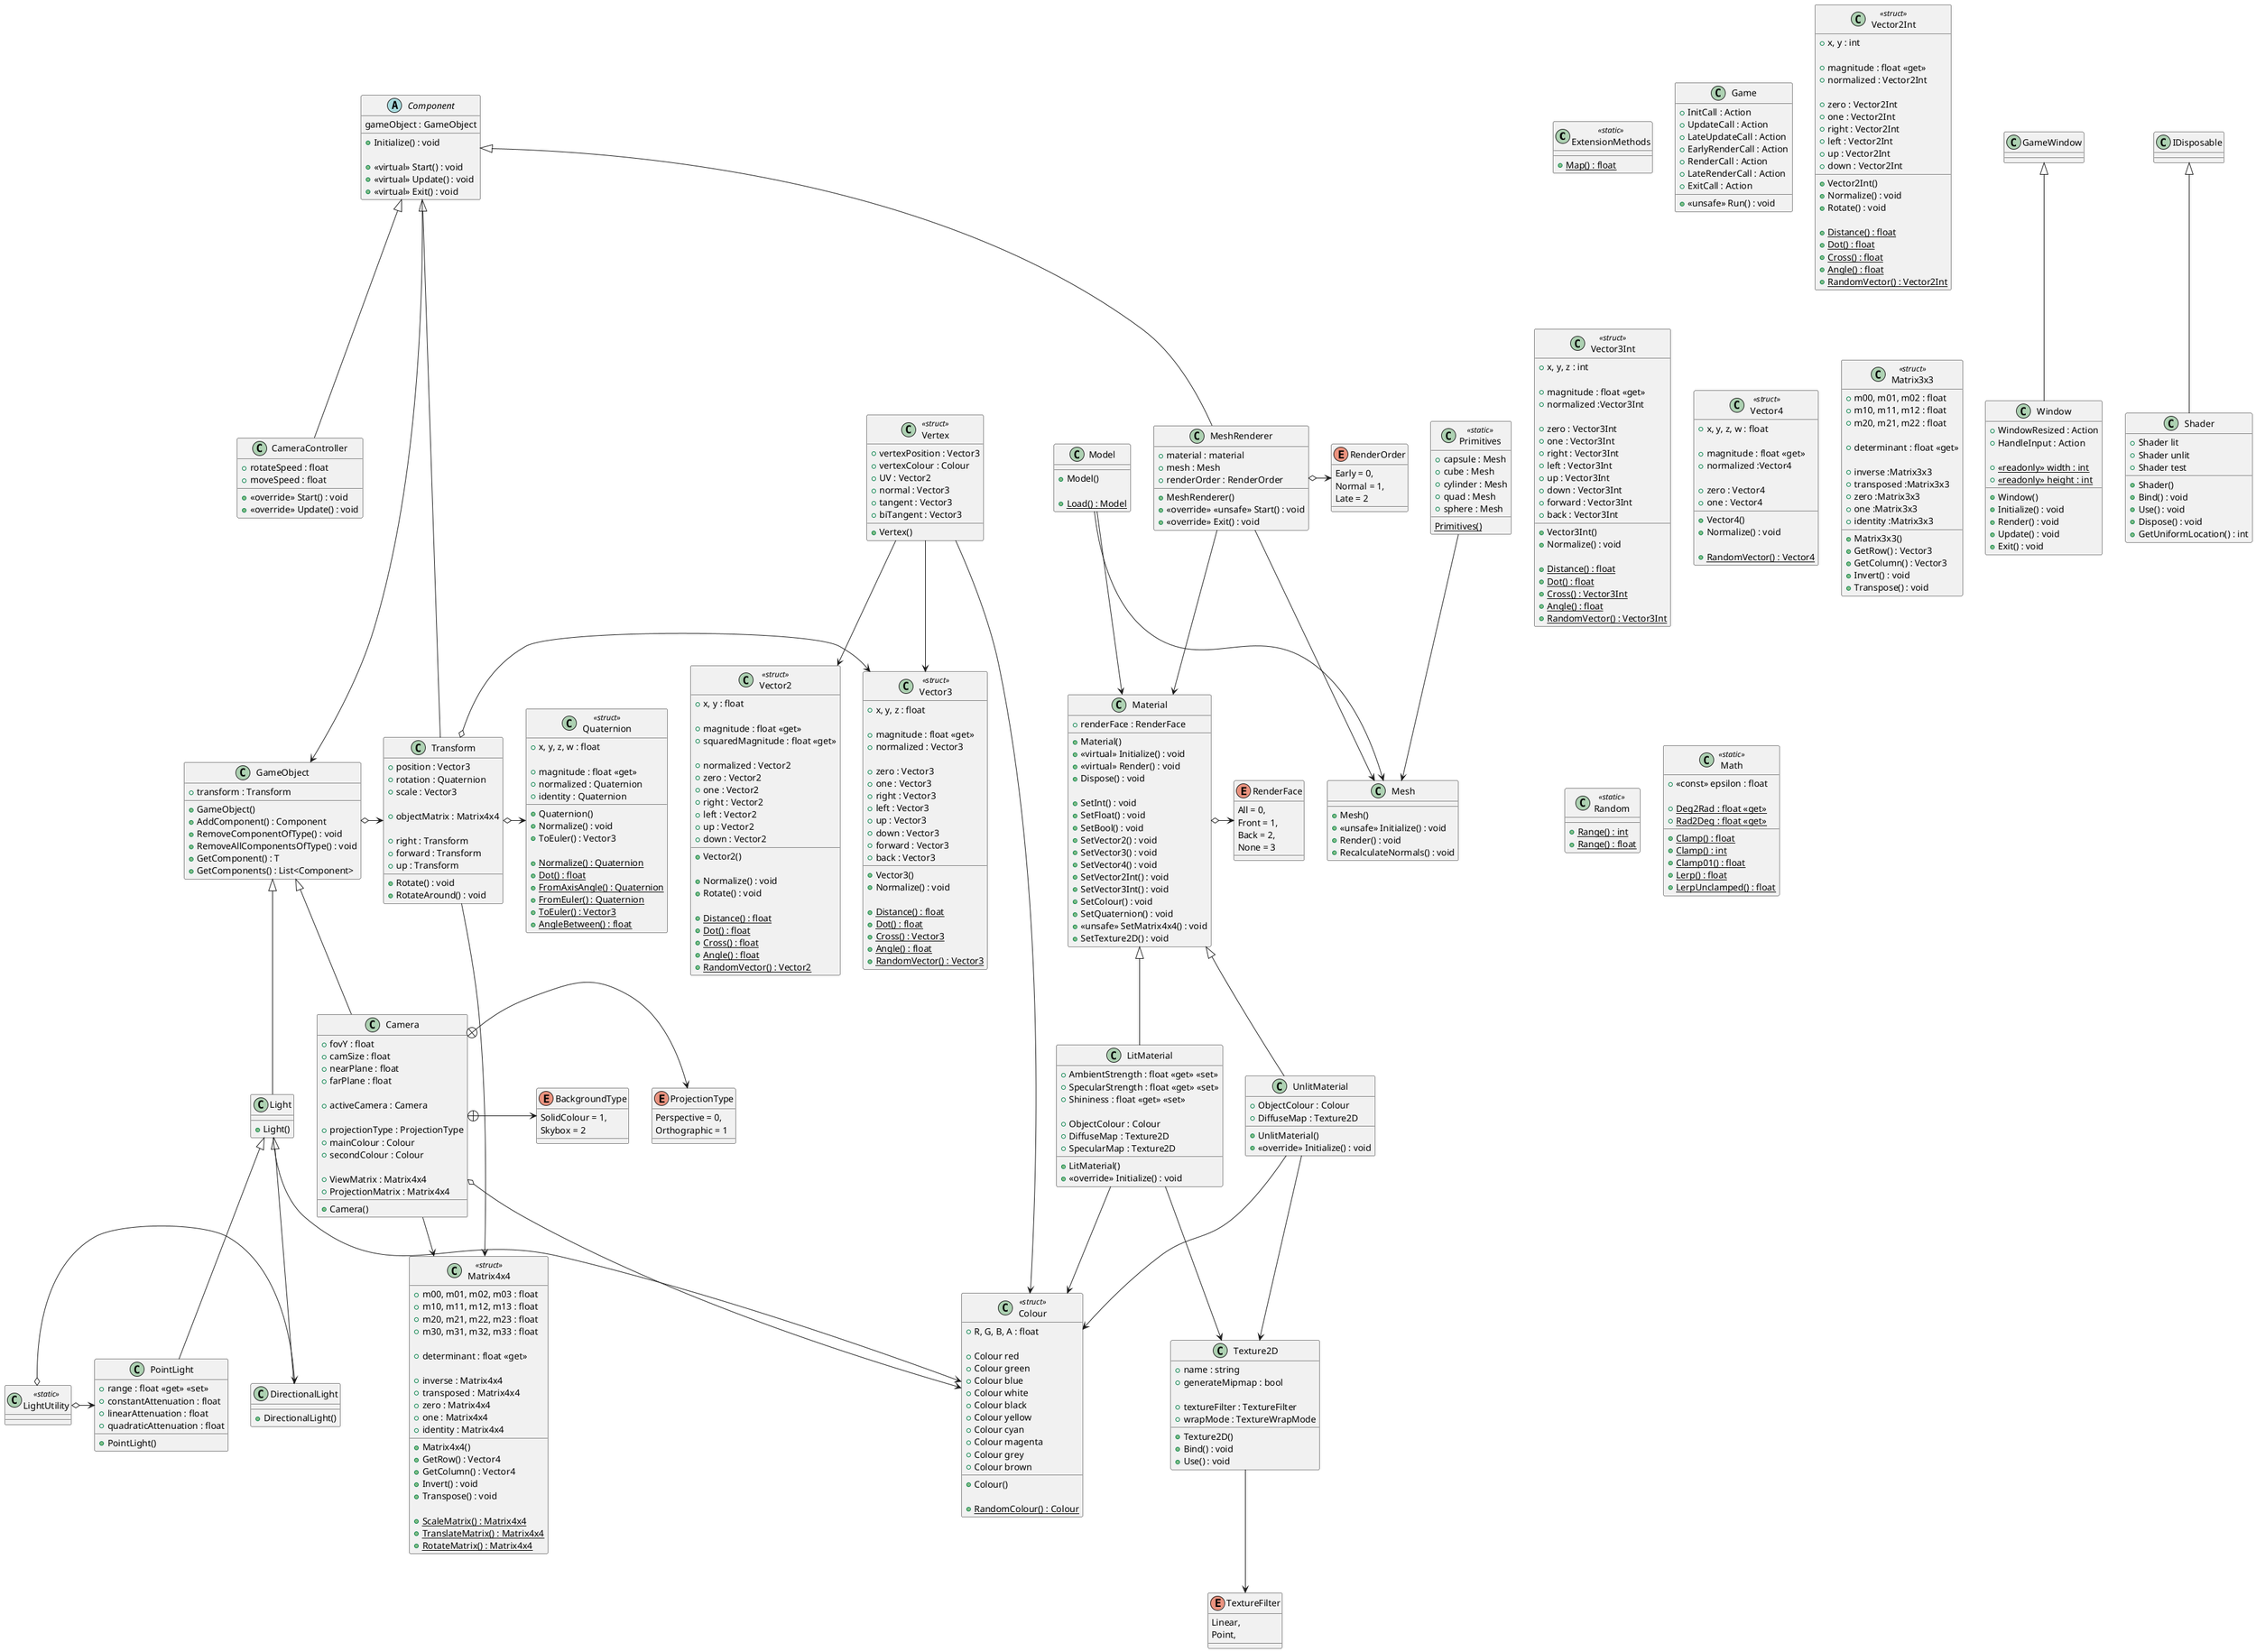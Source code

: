 @startuml

class ExtensionMethods <<static>> {
    + {static} Map() : float
}

enum RenderOrder {
    Early = 0,
    Normal = 1,
    Late = 2
}

enum RenderFace {
    All = 0,
    Front = 1,
    Back = 2,
    None = 3
}

abstract class Component {
    + Initialize() : void
    
    + <<virtual>> Start() : void
    + <<virtual>> Update() : void
    + <<virtual>> Exit() : void
    
    gameObject : GameObject
}
Component --> GameObject

class Colour <<struct>> {
    + R, G, B, A : float
    
    + Colour red
    + Colour green
    + Colour blue
    + Colour white
    + Colour black
    + Colour yellow
    + Colour cyan
    + Colour magenta
    + Colour grey
    + Colour brown
    
    + Colour()
    
    + {static} RandomColour() : Colour
}

class Window {
    + Window()
    + Initialize() : void
    + Render() : void
    + Update() : void
    + Exit() : void
    
    + WindowResized : Action
    + HandleInput : Action
    
    + {static} <<readonly>> width : int
    + {static} <<readonly>> height : int
}
GameWindow <|-- Window

class GameObject {
    + GameObject()
    + AddComponent() : Component
    + RemoveComponentOfType() : void
    + RemoveAllComponentsOfType() : void
    + GetComponent() : T
    + GetComponents() : List<Component>
    
    + transform : Transform
}
GameObject o-> Transform

class Game {
    + <<unsafe>> Run() : void
    
    + InitCall : Action
    + UpdateCall : Action
    + LateUpdateCall : Action
    + EarlyRenderCall : Action
    + RenderCall : Action
    + LateRenderCall : Action
    + ExitCall : Action
}

class Shader {
    + Shader()
    + Bind() : void
    + Use() : void
    + Dispose() : void
    + GetUniformLocation() : int
    
    + Shader lit
    + Shader unlit
    + Shader test
}
IDisposable <|-- Shader

class Vertex <<struct>> {
    + Vertex()
    
    + vertexPosition : Vector3
    + vertexColour : Colour
    + UV : Vector2
    + normal : Vector3
    + tangent : Vector3
    + biTangent : Vector3
}
Vertex --> Vector3
Vertex --> Vector2
Vertex --> Colour

class MeshRenderer {
    + MeshRenderer()
    + <<override>> <<unsafe>> Start() : void
    + <<override>> Exit() : void
    
    + material : material
    + mesh : Mesh
    + renderOrder : RenderOrder
}
Component <|-- MeshRenderer
MeshRenderer --> Material
MeshRenderer --> Mesh
MeshRenderer o-> RenderOrder

class Model {
    + Model()
    
    + {static} Load() : Model
}
Model --> Mesh
Model --> Material

enum TextureFilter {
    Linear,
    Point,
}

class Texture2D {
    + name : string
    + generateMipmap : bool
    
    + textureFilter : TextureFilter
    + wrapMode : TextureWrapMode
    
    + Texture2D()
    + Bind() : void
    + Use() : void
}
Texture2D --> TextureFilter

class Primitives <<static>> {
    {static} Primitives()
    
    + capsule : Mesh
    + cube : Mesh
    + cylinder : Mesh
    + quad : Mesh
    + sphere : Mesh
}
Primitives --> Mesh

class Mesh {
    + Mesh()
    + <<unsafe>> Initialize() : void
    + Render() : void
    + RecalculateNormals() : void
}

class Material {
    + Material()
    + <<virtual>> Initialize() : void
    + <<virtual>> Render() : void
    + Dispose() : void
    
    + SetInt() : void
    + SetFloat() : void
    + SetBool() : void
    + SetVector2() : void
    + SetVector3() : void
    + SetVector4() : void
    + SetVector2Int() : void
    + SetVector3Int() : void
    + SetColour() : void
    + SetQuaternion() : void
    + <<unsafe>> SetMatrix4x4() : void
    + SetTexture2D() : void
    
    + renderFace : RenderFace
}
Material o-> RenderFace

class Camera {
    + fovY : float
    + camSize : float
    + nearPlane : float
    + farPlane : float
    
    + activeCamera : Camera
    
    + projectionType : ProjectionType
    + mainColour : Colour
    + secondColour : Colour
    
    + ViewMatrix : Matrix4x4
    + ProjectionMatrix : Matrix4x4
    
    + Camera()
}
GameObject <|-- Camera
Camera --> Matrix4x4
Camera o-> Colour
Camera +-> ProjectionType
Camera +-> BackgroundType

enum ProjectionType {
    Perspective = 0,
    Orthographic = 1
}

enum BackgroundType {
    SolidColour = 1,
    Skybox = 2
}

class CameraController {
    + rotateSpeed : float
    + moveSpeed : float
    + <<override>> Start() : void
    + <<override>> Update() : void
}
Component <|-- CameraController

class Transform {
    + Rotate() : void
    + RotateAround() : void
    
    + position : Vector3
    + rotation : Quaternion
    + scale : Vector3
    
    + objectMatrix : Matrix4x4
    
    + right : Transform
    + forward : Transform
    + up : Transform
}
Component <|-- Transform
Transform o-> Vector3
Transform o-> Quaternion
Transform --> Matrix4x4

class Vector2 <<struct>> {
    + x, y : float
    
    + magnitude : float <<get>>
    + squaredMagnitude : float <<get>>
    
    + normalized : Vector2
    + zero : Vector2
    + one : Vector2
    + right : Vector2
    + left : Vector2
    + up : Vector2
    + down : Vector2
    
    + Vector2()
    
    + Normalize() : void
    + Rotate() : void
    
    + {static} Distance() : float
    + {static} Dot() : float
    + {static} Cross() : float
    + {static} Angle() : float
    + {static} RandomVector() : Vector2
}

class Vector2Int <<struct>> {
    + x, y : int
    
    + magnitude : float <<get>>
    + normalized : Vector2Int
    
    + zero : Vector2Int
    + one : Vector2Int
    + right : Vector2Int
    + left : Vector2Int
    + up : Vector2Int
    + down : Vector2Int
    
    + Vector2Int()
    + Normalize() : void
    + Rotate() : void
    
    + {static} Distance() : float
    + {static} Dot() : float
    + {static} Cross() : float
    + {static} Angle() : float
    + {static} RandomVector() : Vector2Int
}

class Vector3 <<struct>> {
    + x, y, z : float
    
    + magnitude : float <<get>>
    + normalized : Vector3
    
    + zero : Vector3
    + one : Vector3
    + right : Vector3
    + left : Vector3
    + up : Vector3
    + down : Vector3
    + forward : Vector3
    + back : Vector3
    
    + Vector3()
    + Normalize() : void
    
    + {static} Distance() : float
    + {static} Dot() : float
    + {static} Cross() : Vector3
    + {static} Angle() : float
    + {static} RandomVector() : Vector3
}

class Vector3Int <<struct>> {
    + x, y, z : int
    
    + magnitude : float <<get>>
    + normalized :Vector3Int
    
    + zero : Vector3Int
    + one : Vector3Int
    + right : Vector3Int
    + left : Vector3Int
    + up : Vector3Int
    + down : Vector3Int
    + forward : Vector3Int
    + back : Vector3Int
    
    + Vector3Int()
    + Normalize() : void
    
    + {static} Distance() : float
    + {static} Dot() : float
    + {static} Cross() : Vector3Int
    + {static} Angle() : float
    + {static} RandomVector() : Vector3Int
}

class Vector4 <<struct>> {
    + x, y, z, w : float

    + magnitude : float <<get>>
    + normalized :Vector4
    
    + zero : Vector4
    + one : Vector4
    
    + Vector4()
    + Normalize() : void
    
    + {static} RandomVector() : Vector4
}

class Quaternion <<struct>> {
    + x, y, z, w : float
    
    + magnitude : float <<get>>
    + normalized : Quaternion
    + identity : Quaternion
    
    + Quaternion()
    + Normalize() : void
    + ToEuler() : Vector3
    
    + {static} Normalize() : Quaternion
    + {static} Dot() : float
    + {static} FromAxisAngle() : Quaternion
    + {static} FromEuler() : Quaternion
    + {static} ToEuler() : Vector3
    + {static} AngleBetween() : float
}

class Matrix3x3 <<struct>> {
    + m00, m01, m02 : float
    + m10, m11, m12 : float
    + m20, m21, m22 : float
    
    + determinant : float <<get>>
    
    + inverse :Matrix3x3
    + transposed :Matrix3x3
    + zero :Matrix3x3
    + one :Matrix3x3
    + identity :Matrix3x3
    
    + Matrix3x3()
    + GetRow() : Vector3
    + GetColumn() : Vector3
    + Invert() : void
    + Transpose() : void
}

class Matrix4x4 <<struct>> {
    + m00, m01, m02, m03 : float
    + m10, m11, m12, m13 : float
    + m20, m21, m22, m23 : float
    + m30, m31, m32, m33 : float
    
    + determinant : float <<get>>
    
    + inverse : Matrix4x4
    + transposed : Matrix4x4
    + zero : Matrix4x4
    + one : Matrix4x4
    + identity : Matrix4x4
    
    + Matrix4x4()
    + GetRow() : Vector4
    + GetColumn() : Vector4
    + Invert() : void
    + Transpose() : void
    
    + {static} ScaleMatrix() : Matrix4x4
    + {static} TranslateMatrix() : Matrix4x4
    + {static} RotateMatrix() : Matrix4x4
}

class Random <<static>> {
    + {static} Range() : int
    + {static} Range() : float
}

class Math <<static>> {
    + <<const>> epsilon : float
    
    + {static} Deg2Rad : float <<get>>
    + {static} Rad2Deg : float <<get>>
    + {static} Clamp() : float
    + {static} Clamp() : int
    + {static} Clamp01() : float
    + {static} Lerp() : float
    + {static} LerpUnclamped() : float
}

class DirectionalLight {
    + DirectionalLight()
}
Light <|-- DirectionalLight

class PointLight {
    + range : float <<get>> <<set>>
    + constantAttenuation : float
    + linearAttenuation : float
    + quadraticAttenuation : float
    + PointLight()
}
Light <|-- PointLight

class LightUtility <<static>> {}
LightUtility o-> DirectionalLight
LightUtility o-> PointLight

class Light {
    + Light()
}
GameObject <|-- Light
Light --> Colour

class LitMaterial {
    + LitMaterial()
    + <<override>> Initialize() : void
    + AmbientStrength : float <<get>> <<set>>
    + SpecularStrength : float <<get>> <<set>>
    + Shininess : float <<get>> <<set>>
    
    + ObjectColour : Colour
    + DiffuseMap : Texture2D
    + SpecularMap : Texture2D
}
Material <|-- LitMaterial
LitMaterial --> Colour
LitMaterial --> Texture2D

class UnlitMaterial {
    + UnlitMaterial()
    + <<override>> Initialize() : void
    
    + ObjectColour : Colour
    + DiffuseMap : Texture2D
}
Material <|-- UnlitMaterial
UnlitMaterial --> Colour
UnlitMaterial --> Texture2D

@enduml